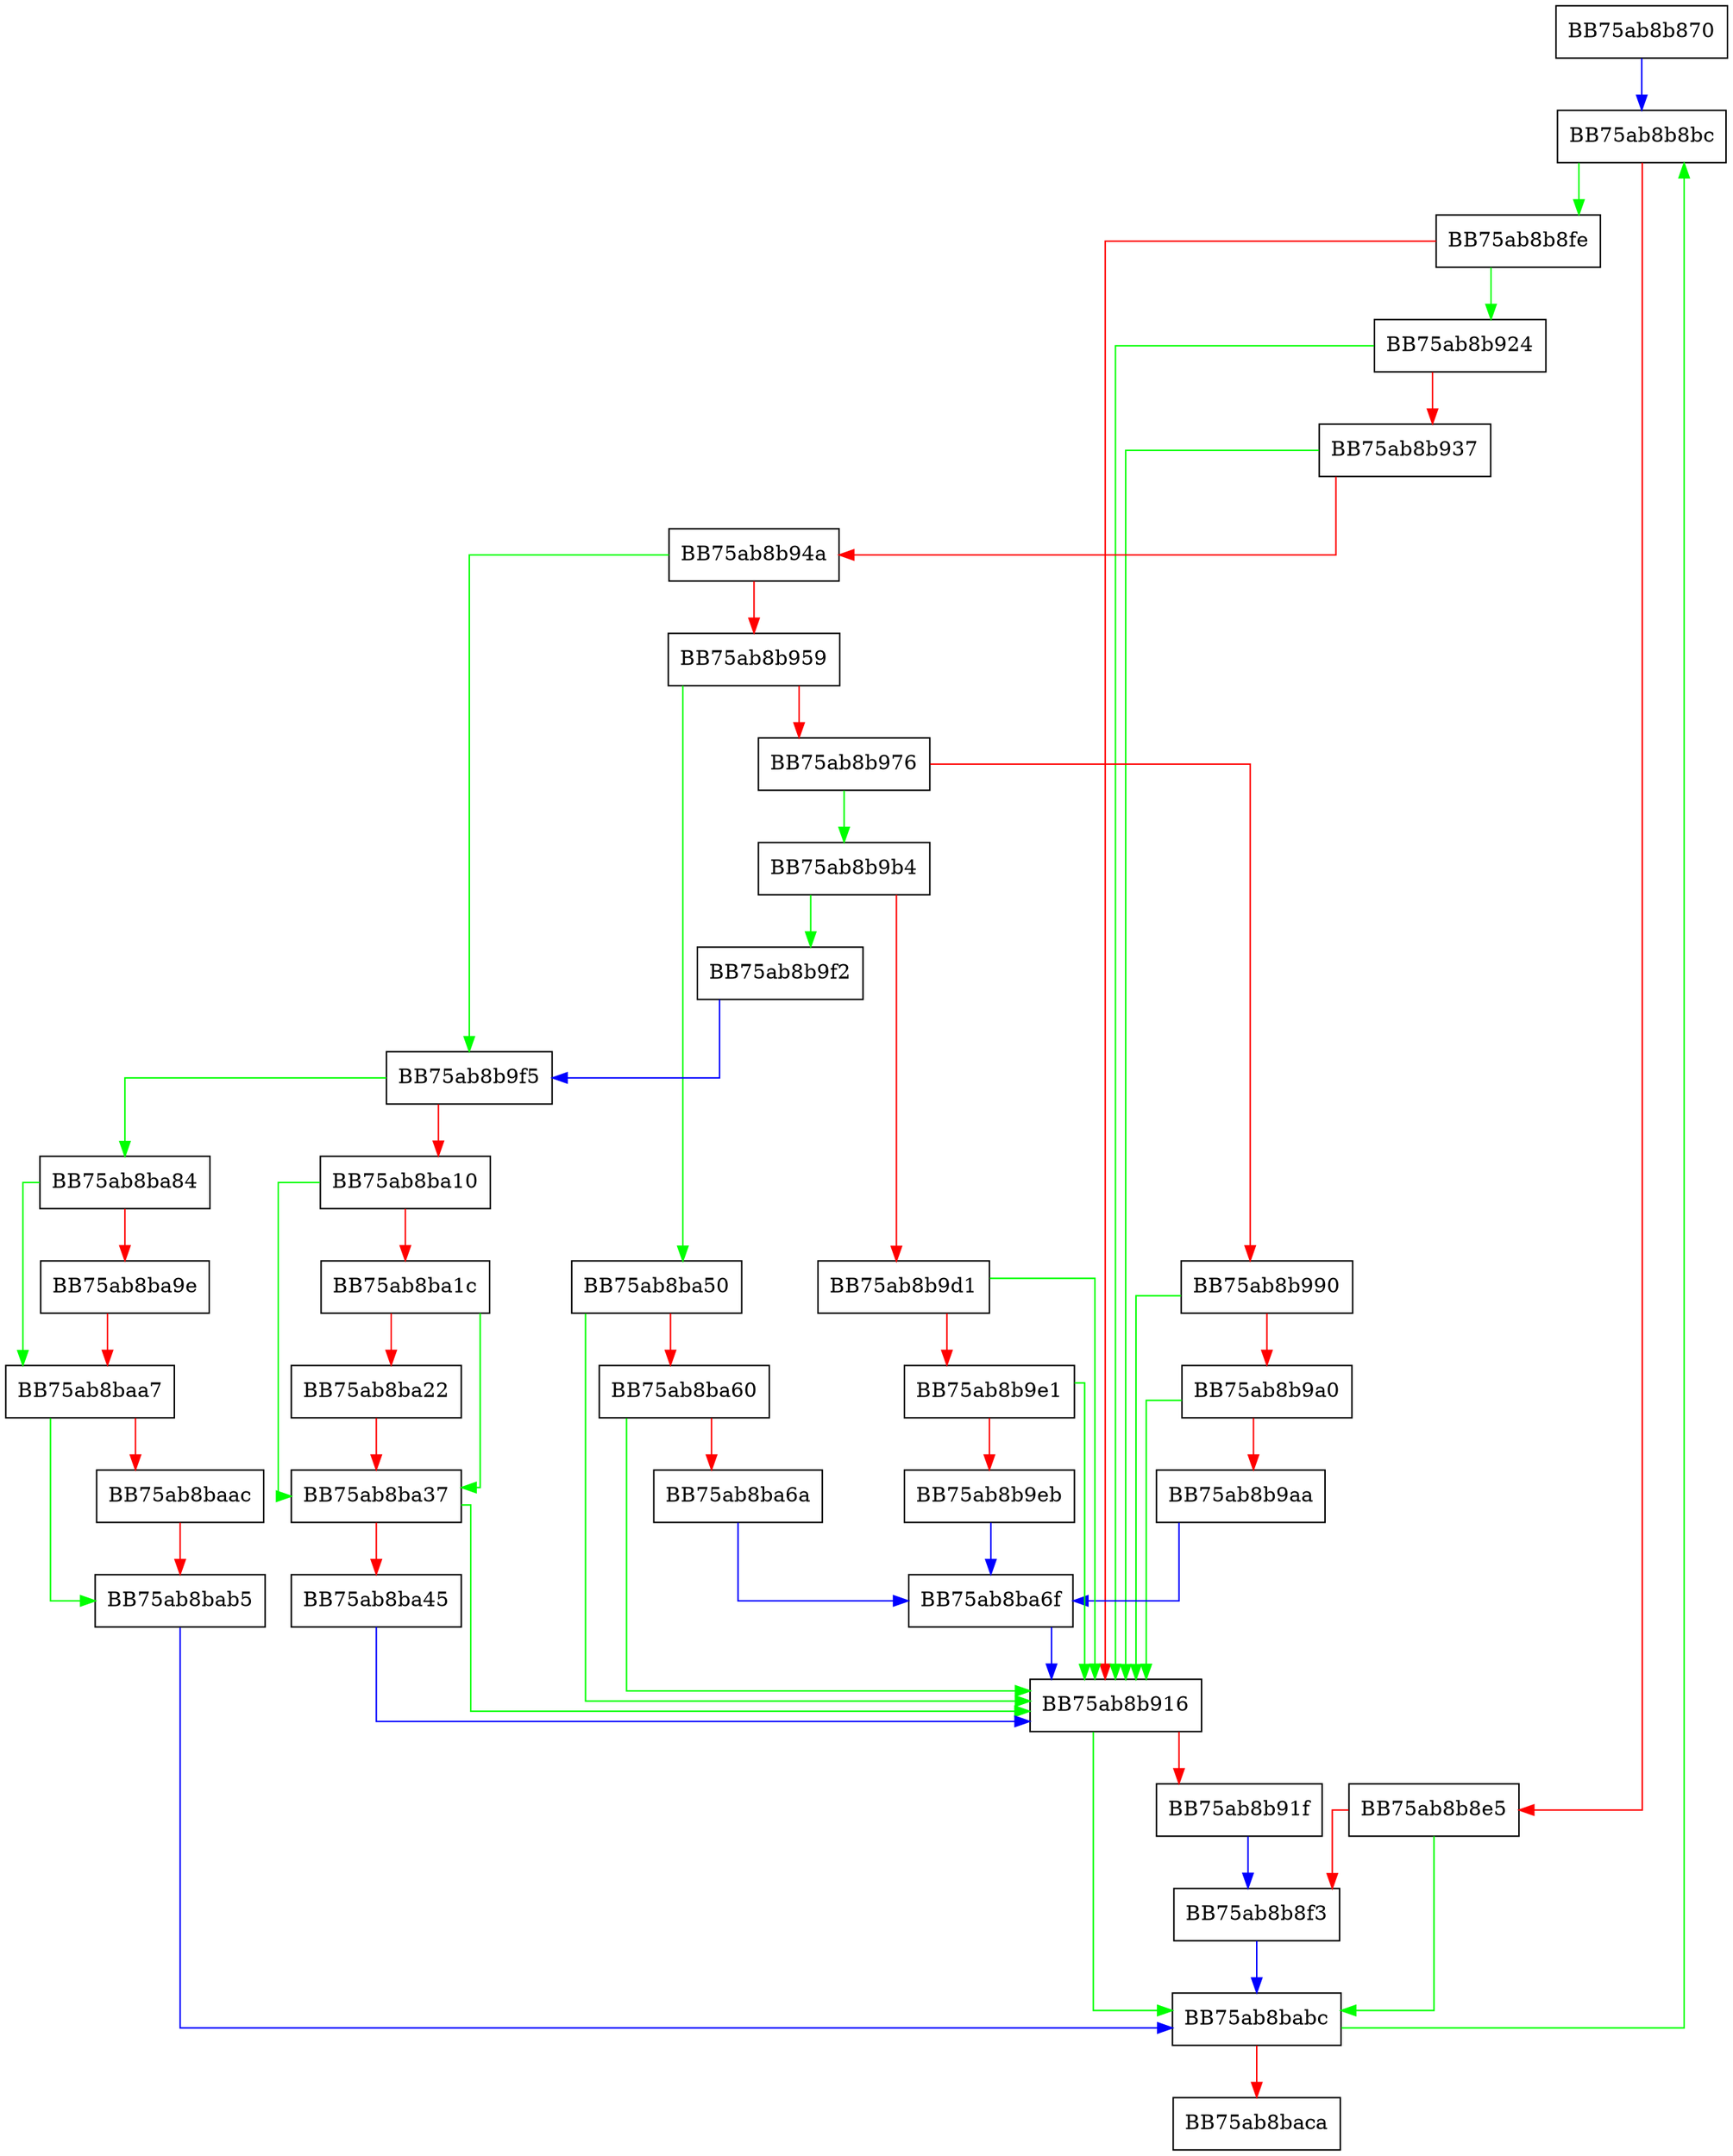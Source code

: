 digraph EarlyBootPayloadLoadedNotification {
  node [shape="box"];
  graph [splines=ortho];
  BB75ab8b870 -> BB75ab8b8bc [color="blue"];
  BB75ab8b8bc -> BB75ab8b8fe [color="green"];
  BB75ab8b8bc -> BB75ab8b8e5 [color="red"];
  BB75ab8b8e5 -> BB75ab8babc [color="green"];
  BB75ab8b8e5 -> BB75ab8b8f3 [color="red"];
  BB75ab8b8f3 -> BB75ab8babc [color="blue"];
  BB75ab8b8fe -> BB75ab8b924 [color="green"];
  BB75ab8b8fe -> BB75ab8b916 [color="red"];
  BB75ab8b916 -> BB75ab8babc [color="green"];
  BB75ab8b916 -> BB75ab8b91f [color="red"];
  BB75ab8b91f -> BB75ab8b8f3 [color="blue"];
  BB75ab8b924 -> BB75ab8b916 [color="green"];
  BB75ab8b924 -> BB75ab8b937 [color="red"];
  BB75ab8b937 -> BB75ab8b916 [color="green"];
  BB75ab8b937 -> BB75ab8b94a [color="red"];
  BB75ab8b94a -> BB75ab8b9f5 [color="green"];
  BB75ab8b94a -> BB75ab8b959 [color="red"];
  BB75ab8b959 -> BB75ab8ba50 [color="green"];
  BB75ab8b959 -> BB75ab8b976 [color="red"];
  BB75ab8b976 -> BB75ab8b9b4 [color="green"];
  BB75ab8b976 -> BB75ab8b990 [color="red"];
  BB75ab8b990 -> BB75ab8b916 [color="green"];
  BB75ab8b990 -> BB75ab8b9a0 [color="red"];
  BB75ab8b9a0 -> BB75ab8b916 [color="green"];
  BB75ab8b9a0 -> BB75ab8b9aa [color="red"];
  BB75ab8b9aa -> BB75ab8ba6f [color="blue"];
  BB75ab8b9b4 -> BB75ab8b9f2 [color="green"];
  BB75ab8b9b4 -> BB75ab8b9d1 [color="red"];
  BB75ab8b9d1 -> BB75ab8b916 [color="green"];
  BB75ab8b9d1 -> BB75ab8b9e1 [color="red"];
  BB75ab8b9e1 -> BB75ab8b916 [color="green"];
  BB75ab8b9e1 -> BB75ab8b9eb [color="red"];
  BB75ab8b9eb -> BB75ab8ba6f [color="blue"];
  BB75ab8b9f2 -> BB75ab8b9f5 [color="blue"];
  BB75ab8b9f5 -> BB75ab8ba84 [color="green"];
  BB75ab8b9f5 -> BB75ab8ba10 [color="red"];
  BB75ab8ba10 -> BB75ab8ba37 [color="green"];
  BB75ab8ba10 -> BB75ab8ba1c [color="red"];
  BB75ab8ba1c -> BB75ab8ba37 [color="green"];
  BB75ab8ba1c -> BB75ab8ba22 [color="red"];
  BB75ab8ba22 -> BB75ab8ba37 [color="red"];
  BB75ab8ba37 -> BB75ab8b916 [color="green"];
  BB75ab8ba37 -> BB75ab8ba45 [color="red"];
  BB75ab8ba45 -> BB75ab8b916 [color="blue"];
  BB75ab8ba50 -> BB75ab8b916 [color="green"];
  BB75ab8ba50 -> BB75ab8ba60 [color="red"];
  BB75ab8ba60 -> BB75ab8b916 [color="green"];
  BB75ab8ba60 -> BB75ab8ba6a [color="red"];
  BB75ab8ba6a -> BB75ab8ba6f [color="blue"];
  BB75ab8ba6f -> BB75ab8b916 [color="blue"];
  BB75ab8ba84 -> BB75ab8baa7 [color="green"];
  BB75ab8ba84 -> BB75ab8ba9e [color="red"];
  BB75ab8ba9e -> BB75ab8baa7 [color="red"];
  BB75ab8baa7 -> BB75ab8bab5 [color="green"];
  BB75ab8baa7 -> BB75ab8baac [color="red"];
  BB75ab8baac -> BB75ab8bab5 [color="red"];
  BB75ab8bab5 -> BB75ab8babc [color="blue"];
  BB75ab8babc -> BB75ab8b8bc [color="green"];
  BB75ab8babc -> BB75ab8baca [color="red"];
}